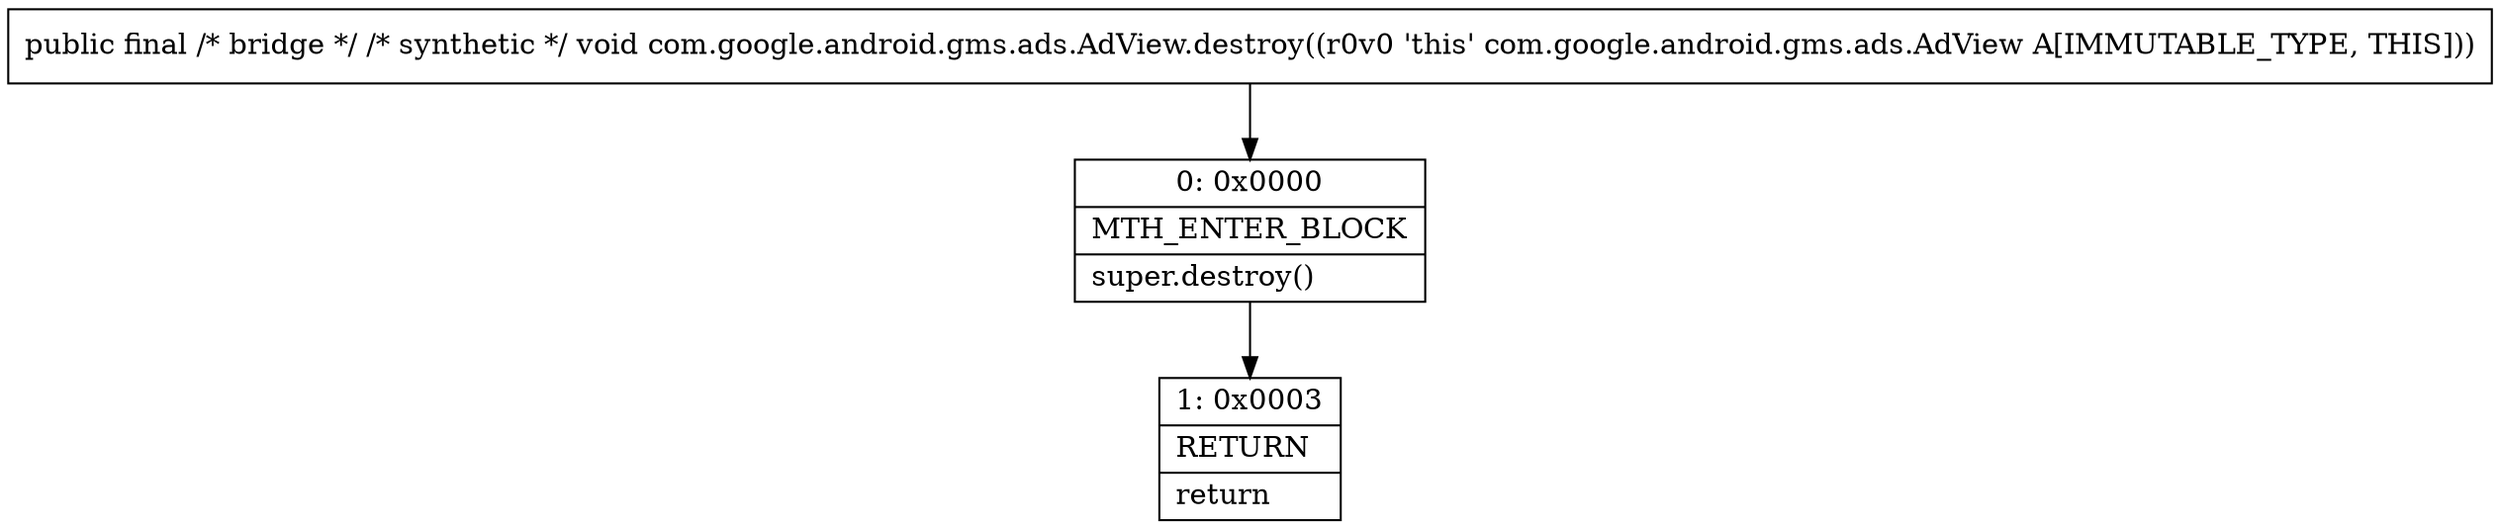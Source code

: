digraph "CFG forcom.google.android.gms.ads.AdView.destroy()V" {
Node_0 [shape=record,label="{0\:\ 0x0000|MTH_ENTER_BLOCK\l|super.destroy()\l}"];
Node_1 [shape=record,label="{1\:\ 0x0003|RETURN\l|return\l}"];
MethodNode[shape=record,label="{public final \/* bridge *\/ \/* synthetic *\/ void com.google.android.gms.ads.AdView.destroy((r0v0 'this' com.google.android.gms.ads.AdView A[IMMUTABLE_TYPE, THIS])) }"];
MethodNode -> Node_0;
Node_0 -> Node_1;
}

